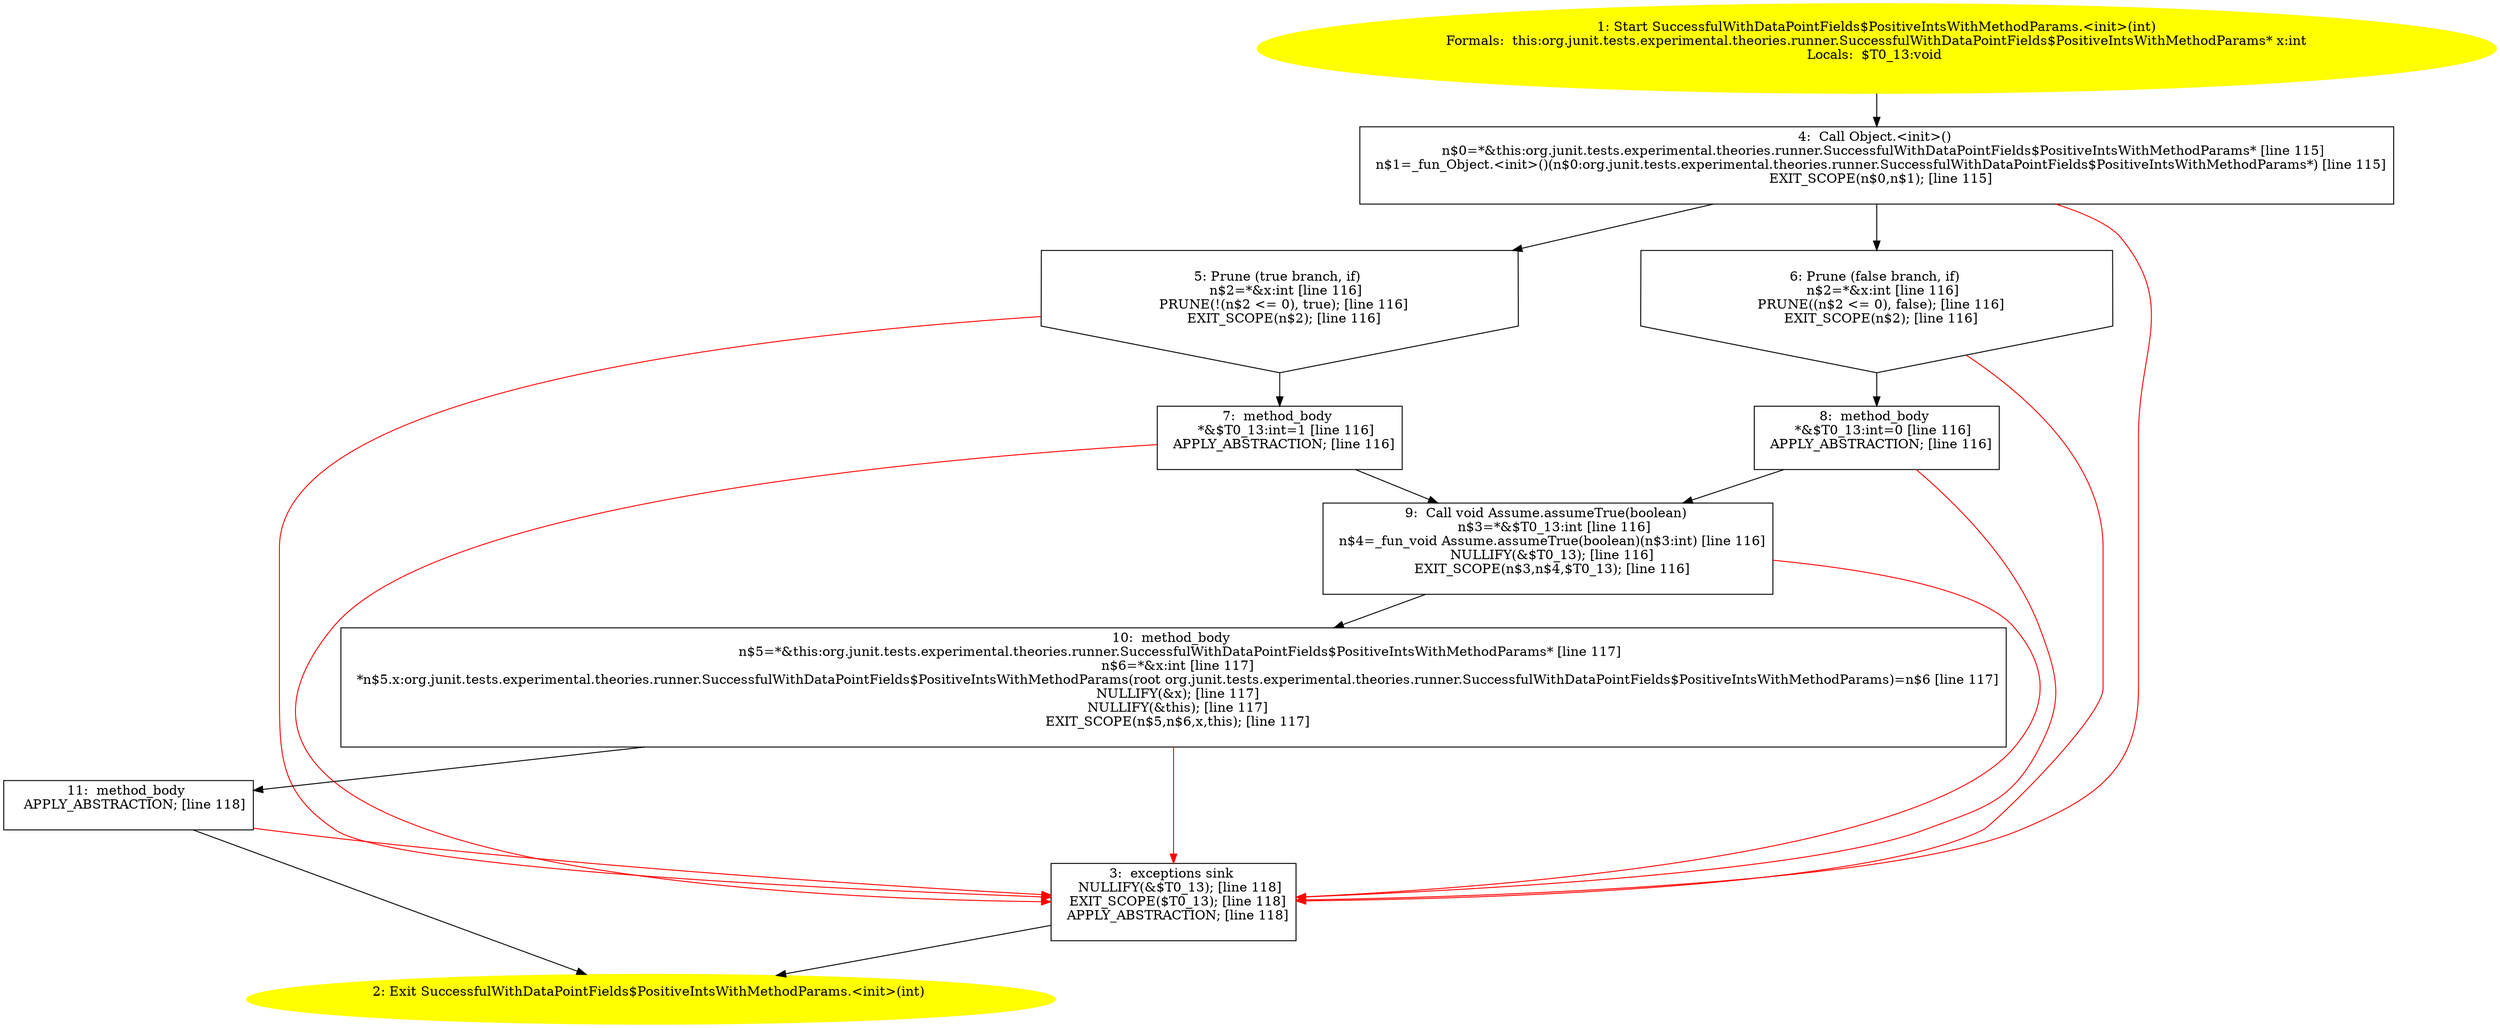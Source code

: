 /* @generated */
digraph cfg {
"org.junit.tests.experimental.theories.runner.SuccessfulWithDataPointFields$PositiveIntsWithMethodPar.fa368bdbaa5389a19609d4b6e506153a_1" [label="1: Start SuccessfulWithDataPointFields$PositiveIntsWithMethodParams.<init>(int)\nFormals:  this:org.junit.tests.experimental.theories.runner.SuccessfulWithDataPointFields$PositiveIntsWithMethodParams* x:int\nLocals:  $T0_13:void \n  " color=yellow style=filled]
	

	 "org.junit.tests.experimental.theories.runner.SuccessfulWithDataPointFields$PositiveIntsWithMethodPar.fa368bdbaa5389a19609d4b6e506153a_1" -> "org.junit.tests.experimental.theories.runner.SuccessfulWithDataPointFields$PositiveIntsWithMethodPar.fa368bdbaa5389a19609d4b6e506153a_4" ;
"org.junit.tests.experimental.theories.runner.SuccessfulWithDataPointFields$PositiveIntsWithMethodPar.fa368bdbaa5389a19609d4b6e506153a_2" [label="2: Exit SuccessfulWithDataPointFields$PositiveIntsWithMethodParams.<init>(int) \n  " color=yellow style=filled]
	

"org.junit.tests.experimental.theories.runner.SuccessfulWithDataPointFields$PositiveIntsWithMethodPar.fa368bdbaa5389a19609d4b6e506153a_3" [label="3:  exceptions sink \n   NULLIFY(&$T0_13); [line 118]\n  EXIT_SCOPE($T0_13); [line 118]\n  APPLY_ABSTRACTION; [line 118]\n " shape="box"]
	

	 "org.junit.tests.experimental.theories.runner.SuccessfulWithDataPointFields$PositiveIntsWithMethodPar.fa368bdbaa5389a19609d4b6e506153a_3" -> "org.junit.tests.experimental.theories.runner.SuccessfulWithDataPointFields$PositiveIntsWithMethodPar.fa368bdbaa5389a19609d4b6e506153a_2" ;
"org.junit.tests.experimental.theories.runner.SuccessfulWithDataPointFields$PositiveIntsWithMethodPar.fa368bdbaa5389a19609d4b6e506153a_4" [label="4:  Call Object.<init>() \n   n$0=*&this:org.junit.tests.experimental.theories.runner.SuccessfulWithDataPointFields$PositiveIntsWithMethodParams* [line 115]\n  n$1=_fun_Object.<init>()(n$0:org.junit.tests.experimental.theories.runner.SuccessfulWithDataPointFields$PositiveIntsWithMethodParams*) [line 115]\n  EXIT_SCOPE(n$0,n$1); [line 115]\n " shape="box"]
	

	 "org.junit.tests.experimental.theories.runner.SuccessfulWithDataPointFields$PositiveIntsWithMethodPar.fa368bdbaa5389a19609d4b6e506153a_4" -> "org.junit.tests.experimental.theories.runner.SuccessfulWithDataPointFields$PositiveIntsWithMethodPar.fa368bdbaa5389a19609d4b6e506153a_5" ;
	 "org.junit.tests.experimental.theories.runner.SuccessfulWithDataPointFields$PositiveIntsWithMethodPar.fa368bdbaa5389a19609d4b6e506153a_4" -> "org.junit.tests.experimental.theories.runner.SuccessfulWithDataPointFields$PositiveIntsWithMethodPar.fa368bdbaa5389a19609d4b6e506153a_6" ;
	 "org.junit.tests.experimental.theories.runner.SuccessfulWithDataPointFields$PositiveIntsWithMethodPar.fa368bdbaa5389a19609d4b6e506153a_4" -> "org.junit.tests.experimental.theories.runner.SuccessfulWithDataPointFields$PositiveIntsWithMethodPar.fa368bdbaa5389a19609d4b6e506153a_3" [color="red" ];
"org.junit.tests.experimental.theories.runner.SuccessfulWithDataPointFields$PositiveIntsWithMethodPar.fa368bdbaa5389a19609d4b6e506153a_5" [label="5: Prune (true branch, if) \n   n$2=*&x:int [line 116]\n  PRUNE(!(n$2 <= 0), true); [line 116]\n  EXIT_SCOPE(n$2); [line 116]\n " shape="invhouse"]
	

	 "org.junit.tests.experimental.theories.runner.SuccessfulWithDataPointFields$PositiveIntsWithMethodPar.fa368bdbaa5389a19609d4b6e506153a_5" -> "org.junit.tests.experimental.theories.runner.SuccessfulWithDataPointFields$PositiveIntsWithMethodPar.fa368bdbaa5389a19609d4b6e506153a_7" ;
	 "org.junit.tests.experimental.theories.runner.SuccessfulWithDataPointFields$PositiveIntsWithMethodPar.fa368bdbaa5389a19609d4b6e506153a_5" -> "org.junit.tests.experimental.theories.runner.SuccessfulWithDataPointFields$PositiveIntsWithMethodPar.fa368bdbaa5389a19609d4b6e506153a_3" [color="red" ];
"org.junit.tests.experimental.theories.runner.SuccessfulWithDataPointFields$PositiveIntsWithMethodPar.fa368bdbaa5389a19609d4b6e506153a_6" [label="6: Prune (false branch, if) \n   n$2=*&x:int [line 116]\n  PRUNE((n$2 <= 0), false); [line 116]\n  EXIT_SCOPE(n$2); [line 116]\n " shape="invhouse"]
	

	 "org.junit.tests.experimental.theories.runner.SuccessfulWithDataPointFields$PositiveIntsWithMethodPar.fa368bdbaa5389a19609d4b6e506153a_6" -> "org.junit.tests.experimental.theories.runner.SuccessfulWithDataPointFields$PositiveIntsWithMethodPar.fa368bdbaa5389a19609d4b6e506153a_8" ;
	 "org.junit.tests.experimental.theories.runner.SuccessfulWithDataPointFields$PositiveIntsWithMethodPar.fa368bdbaa5389a19609d4b6e506153a_6" -> "org.junit.tests.experimental.theories.runner.SuccessfulWithDataPointFields$PositiveIntsWithMethodPar.fa368bdbaa5389a19609d4b6e506153a_3" [color="red" ];
"org.junit.tests.experimental.theories.runner.SuccessfulWithDataPointFields$PositiveIntsWithMethodPar.fa368bdbaa5389a19609d4b6e506153a_7" [label="7:  method_body \n   *&$T0_13:int=1 [line 116]\n  APPLY_ABSTRACTION; [line 116]\n " shape="box"]
	

	 "org.junit.tests.experimental.theories.runner.SuccessfulWithDataPointFields$PositiveIntsWithMethodPar.fa368bdbaa5389a19609d4b6e506153a_7" -> "org.junit.tests.experimental.theories.runner.SuccessfulWithDataPointFields$PositiveIntsWithMethodPar.fa368bdbaa5389a19609d4b6e506153a_9" ;
	 "org.junit.tests.experimental.theories.runner.SuccessfulWithDataPointFields$PositiveIntsWithMethodPar.fa368bdbaa5389a19609d4b6e506153a_7" -> "org.junit.tests.experimental.theories.runner.SuccessfulWithDataPointFields$PositiveIntsWithMethodPar.fa368bdbaa5389a19609d4b6e506153a_3" [color="red" ];
"org.junit.tests.experimental.theories.runner.SuccessfulWithDataPointFields$PositiveIntsWithMethodPar.fa368bdbaa5389a19609d4b6e506153a_8" [label="8:  method_body \n   *&$T0_13:int=0 [line 116]\n  APPLY_ABSTRACTION; [line 116]\n " shape="box"]
	

	 "org.junit.tests.experimental.theories.runner.SuccessfulWithDataPointFields$PositiveIntsWithMethodPar.fa368bdbaa5389a19609d4b6e506153a_8" -> "org.junit.tests.experimental.theories.runner.SuccessfulWithDataPointFields$PositiveIntsWithMethodPar.fa368bdbaa5389a19609d4b6e506153a_9" ;
	 "org.junit.tests.experimental.theories.runner.SuccessfulWithDataPointFields$PositiveIntsWithMethodPar.fa368bdbaa5389a19609d4b6e506153a_8" -> "org.junit.tests.experimental.theories.runner.SuccessfulWithDataPointFields$PositiveIntsWithMethodPar.fa368bdbaa5389a19609d4b6e506153a_3" [color="red" ];
"org.junit.tests.experimental.theories.runner.SuccessfulWithDataPointFields$PositiveIntsWithMethodPar.fa368bdbaa5389a19609d4b6e506153a_9" [label="9:  Call void Assume.assumeTrue(boolean) \n   n$3=*&$T0_13:int [line 116]\n  n$4=_fun_void Assume.assumeTrue(boolean)(n$3:int) [line 116]\n  NULLIFY(&$T0_13); [line 116]\n  EXIT_SCOPE(n$3,n$4,$T0_13); [line 116]\n " shape="box"]
	

	 "org.junit.tests.experimental.theories.runner.SuccessfulWithDataPointFields$PositiveIntsWithMethodPar.fa368bdbaa5389a19609d4b6e506153a_9" -> "org.junit.tests.experimental.theories.runner.SuccessfulWithDataPointFields$PositiveIntsWithMethodPar.fa368bdbaa5389a19609d4b6e506153a_10" ;
	 "org.junit.tests.experimental.theories.runner.SuccessfulWithDataPointFields$PositiveIntsWithMethodPar.fa368bdbaa5389a19609d4b6e506153a_9" -> "org.junit.tests.experimental.theories.runner.SuccessfulWithDataPointFields$PositiveIntsWithMethodPar.fa368bdbaa5389a19609d4b6e506153a_3" [color="red" ];
"org.junit.tests.experimental.theories.runner.SuccessfulWithDataPointFields$PositiveIntsWithMethodPar.fa368bdbaa5389a19609d4b6e506153a_10" [label="10:  method_body \n   n$5=*&this:org.junit.tests.experimental.theories.runner.SuccessfulWithDataPointFields$PositiveIntsWithMethodParams* [line 117]\n  n$6=*&x:int [line 117]\n  *n$5.x:org.junit.tests.experimental.theories.runner.SuccessfulWithDataPointFields$PositiveIntsWithMethodParams(root org.junit.tests.experimental.theories.runner.SuccessfulWithDataPointFields$PositiveIntsWithMethodParams)=n$6 [line 117]\n  NULLIFY(&x); [line 117]\n  NULLIFY(&this); [line 117]\n  EXIT_SCOPE(n$5,n$6,x,this); [line 117]\n " shape="box"]
	

	 "org.junit.tests.experimental.theories.runner.SuccessfulWithDataPointFields$PositiveIntsWithMethodPar.fa368bdbaa5389a19609d4b6e506153a_10" -> "org.junit.tests.experimental.theories.runner.SuccessfulWithDataPointFields$PositiveIntsWithMethodPar.fa368bdbaa5389a19609d4b6e506153a_11" ;
	 "org.junit.tests.experimental.theories.runner.SuccessfulWithDataPointFields$PositiveIntsWithMethodPar.fa368bdbaa5389a19609d4b6e506153a_10" -> "org.junit.tests.experimental.theories.runner.SuccessfulWithDataPointFields$PositiveIntsWithMethodPar.fa368bdbaa5389a19609d4b6e506153a_3" [color="red" ];
"org.junit.tests.experimental.theories.runner.SuccessfulWithDataPointFields$PositiveIntsWithMethodPar.fa368bdbaa5389a19609d4b6e506153a_11" [label="11:  method_body \n   APPLY_ABSTRACTION; [line 118]\n " shape="box"]
	

	 "org.junit.tests.experimental.theories.runner.SuccessfulWithDataPointFields$PositiveIntsWithMethodPar.fa368bdbaa5389a19609d4b6e506153a_11" -> "org.junit.tests.experimental.theories.runner.SuccessfulWithDataPointFields$PositiveIntsWithMethodPar.fa368bdbaa5389a19609d4b6e506153a_2" ;
	 "org.junit.tests.experimental.theories.runner.SuccessfulWithDataPointFields$PositiveIntsWithMethodPar.fa368bdbaa5389a19609d4b6e506153a_11" -> "org.junit.tests.experimental.theories.runner.SuccessfulWithDataPointFields$PositiveIntsWithMethodPar.fa368bdbaa5389a19609d4b6e506153a_3" [color="red" ];
}
